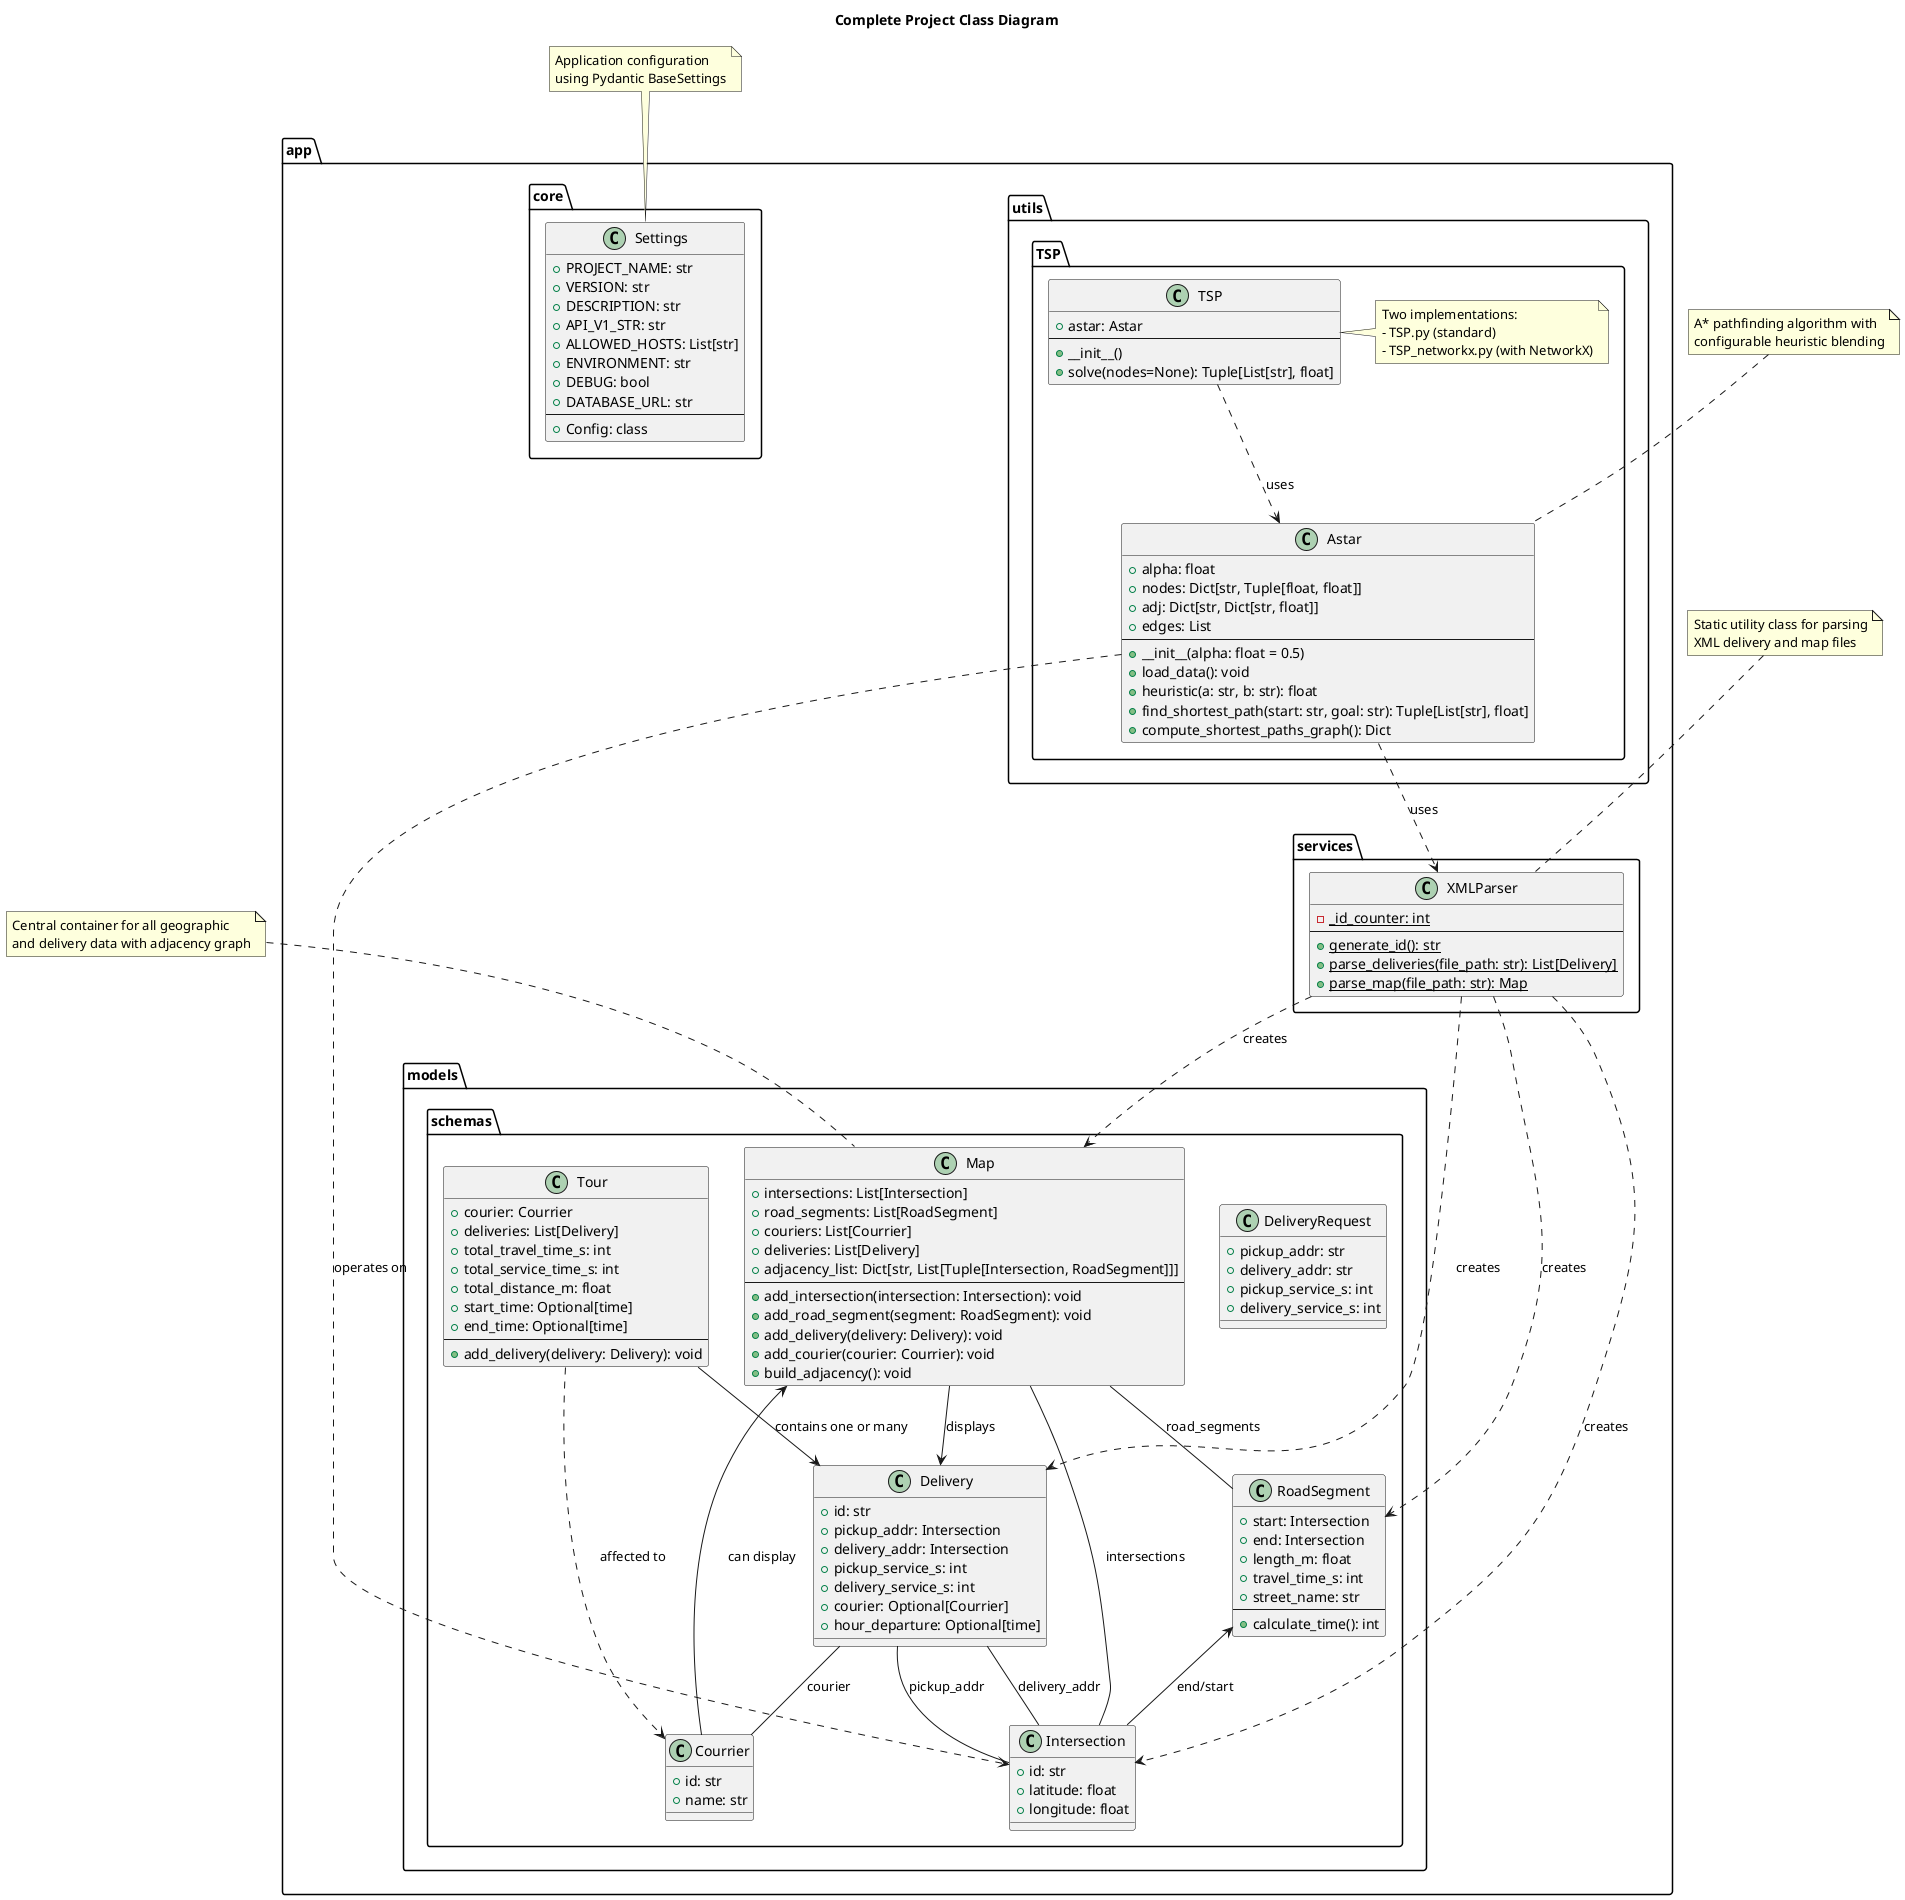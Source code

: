 @startuml complete_class_diagram
title Complete Project Class Diagram

!define DATACLASS class

' ========== DATA MODEL CLASSES (schemas.py) ==========
package "app.models.schemas" {

    DATACLASS Intersection {
        +id: str
        +latitude: float
        +longitude: float
    }

    DATACLASS DeliveryRequest {
        +pickup_addr: str
        +delivery_addr: str
        +pickup_service_s: int
        +delivery_service_s: int
    }

    DATACLASS Courrier {
        +id: str
        +name: str
    }

    DATACLASS RoadSegment {
        +start: Intersection
        +end: Intersection
        +length_m: float
        +travel_time_s: int
        +street_name: str
        --
        +calculate_time(): int
    }

    DATACLASS Delivery {
        +id: str
        +pickup_addr: Intersection
        +delivery_addr: Intersection
        +pickup_service_s: int
        +delivery_service_s: int
        +courier: Optional[Courrier]
        +hour_departure: Optional[time]
    }

    DATACLASS Tour {
        +courier: Courrier
        +deliveries: List[Delivery]
        +total_travel_time_s: int
        +total_service_time_s: int
        +total_distance_m: float
        +start_time: Optional[time]
        +end_time: Optional[time]
        --
        +add_delivery(delivery: Delivery): void
    }

    DATACLASS Map {
        +intersections: List[Intersection]
        +road_segments: List[RoadSegment]
        +couriers: List[Courrier]
        +deliveries: List[Delivery]
        +adjacency_list: Dict[str, List[Tuple[Intersection, RoadSegment]]]
        --
        +add_intersection(intersection: Intersection): void
        +add_road_segment(segment: RoadSegment): void
        +add_delivery(delivery: Delivery): void
        +add_courier(courier: Courrier): void
        +build_adjacency(): void
    }

}

' ========== SERVICE CLASSES ==========
package "app.services" {

    class XMLParser {
        -{static} _id_counter: int
        --
        +{static} generate_id(): str
        +{static} parse_deliveries(file_path: str): List[Delivery]
        +{static} parse_map(file_path: str): Map
    }

}

' ========== ALGORITHM CLASSES ==========
package "app.utils.TSP" {

    class Astar {
        +alpha: float
        +nodes: Dict[str, Tuple[float, float]]
        +adj: Dict[str, Dict[str, float]]
        +edges: List
        --
        +__init__(alpha: float = 0.5)
        +load_data(): void
        +heuristic(a: str, b: str): float
        +find_shortest_path(start: str, goal: str): Tuple[List[str], float]
        +compute_shortest_paths_graph(): Dict
    }

    class TSP {
        +astar: Astar
        --
        +__init__()
        +solve(nodes=None): Tuple[List[str], float]
    }

    note right of TSP : Two implementations:\n- TSP.py (standard)\n- TSP_networkx.py (with NetworkX)
    TSP ..> Astar : uses
}

' ========== CONFIGURATION CLASS ==========
package "app.core" {

    class Settings {
        +PROJECT_NAME: str
        +VERSION: str
        +DESCRIPTION: str
        +API_V1_STR: str
        +ALLOWED_HOSTS: List[str]
        +ENVIRONMENT: str
        +DEBUG: bool
        +DATABASE_URL: str
        --
        +Config: class
    }

}

' ========== RELATIONSHIPS ==========

' Core relationships
RoadSegment <-- Intersection : end/start
Delivery -- Intersection : pickup_addr
Delivery -- Intersection : delivery_addr
Delivery -- Courrier : courier

' Tour relationships
Tour ..> Courrier : affected to
Tour --> Delivery : contains one or many

' Map relationships (composition)
Map -- Intersection : intersections
Map -- RoadSegment : road_segments


Map <-- Courrier : can display
Map --> Delivery : displays

' Service dependencies
XMLParser ..> Map : creates
XMLParser ..> Delivery : creates
XMLParser ..> Intersection : creates
XMLParser ..> RoadSegment : creates

' Algorithm dependencies
Astar ..> XMLParser : uses
Astar ..> Intersection : operates on



' Notes
note top of Map : Central container for all geographic\nand delivery data with adjacency graph

note top of XMLParser : Static utility class for parsing\nXML delivery and map files

note top of Astar : A* pathfinding algorithm with\nconfigurable heuristic blending

note top of Settings : Application configuration\nusing Pydantic BaseSettings

@enduml